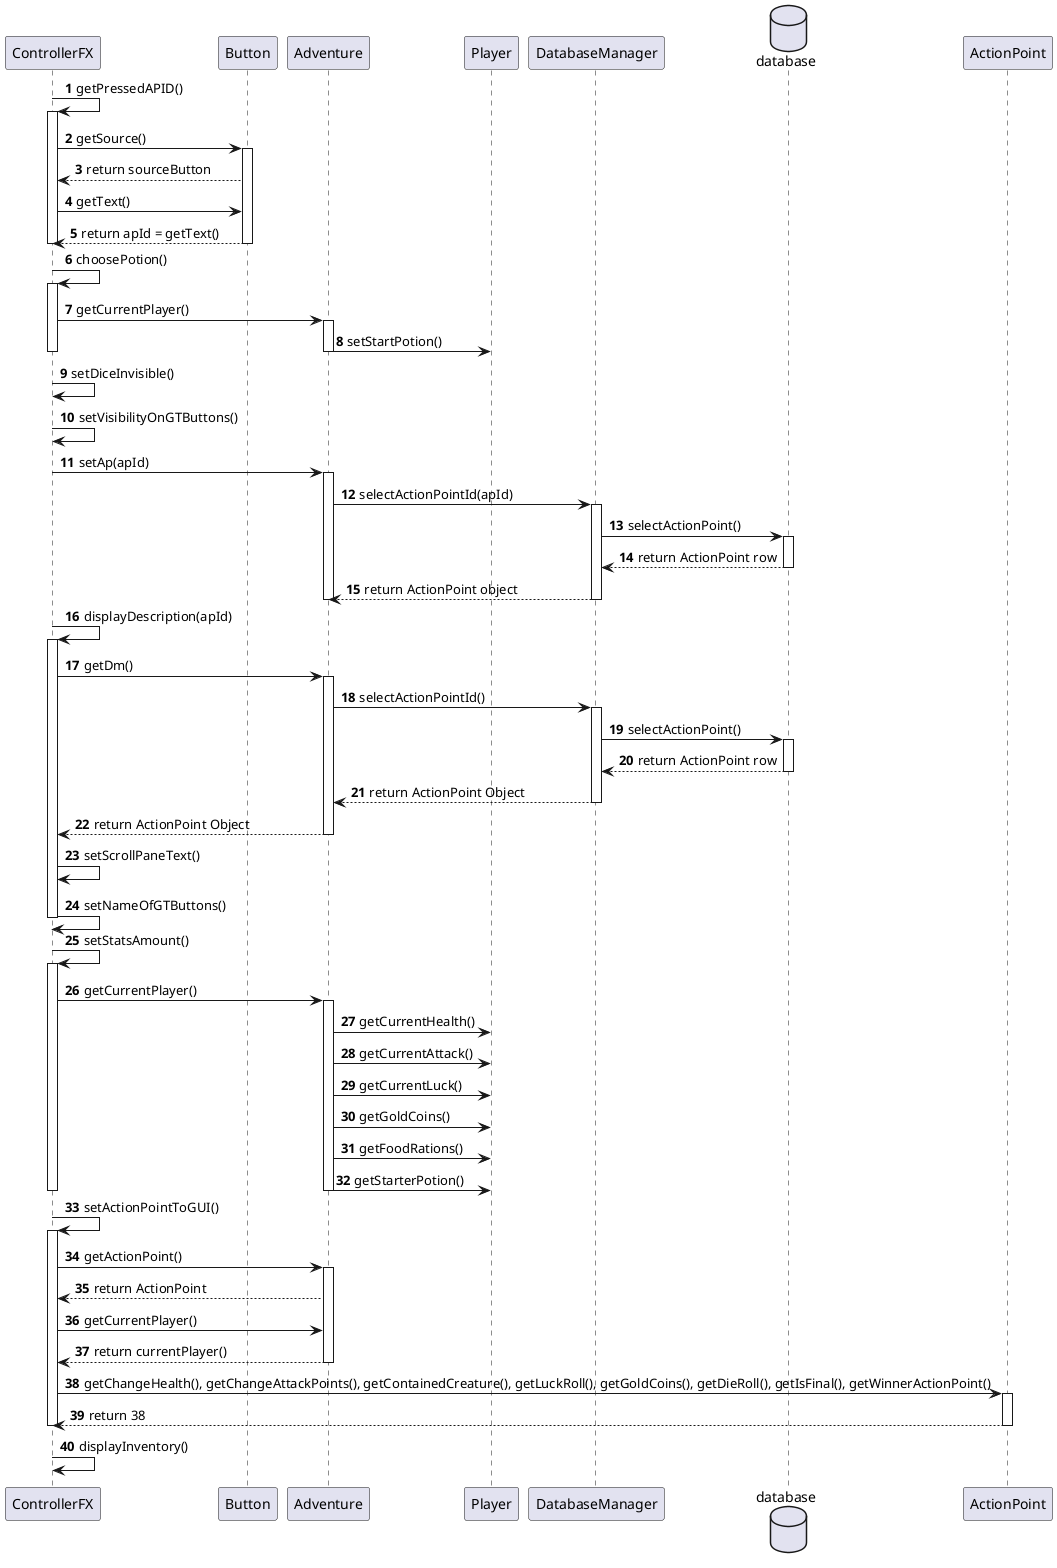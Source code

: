 @startuml
'https://plantuml.com/sequence-diagram

autonumber

ControllerFX -> ControllerFX: getPressedAPID()
activate ControllerFX
ControllerFX -> Button: getSource()
activate Button
Button --> ControllerFX: return sourceButton
ControllerFX -> Button: getText()
Button --> ControllerFX: return apId = getText()
deactivate Button
deactivate ControllerFX
ControllerFX -> ControllerFX: choosePotion()
activate ControllerFX
ControllerFX -> Adventure: getCurrentPlayer()
activate Adventure
Adventure -> Player: setStartPotion()
deactivate Adventure
deactivate ControllerFX
ControllerFX -> ControllerFX: setDiceInvisible()
ControllerFX -> ControllerFX: setVisibilityOnGTButtons()
ControllerFX -> Adventure: setAp(apId)
activate Adventure
Adventure -> DatabaseManager: selectActionPointId(apId)
activate DatabaseManager
Database database as db
DatabaseManager -> db: selectActionPoint()
activate db
db --> DatabaseManager: return ActionPoint row
deactivate db
DatabaseManager --> Adventure: return ActionPoint object
deactivate DatabaseManager
deactivate Adventure
ControllerFX -> ControllerFX: displayDescription(apId)
activate ControllerFX
ControllerFX -> Adventure: getDm()
activate Adventure
Adventure -> DatabaseManager: selectActionPointId()
activate DatabaseManager
DatabaseManager -> db: selectActionPoint()
activate db
db --> DatabaseManager: return ActionPoint row
deactivate db
DatabaseManager --> Adventure: return ActionPoint Object
deactivate DatabaseManager
Adventure --> ControllerFX: return ActionPoint Object
deactivate Adventure
ControllerFX -> ControllerFX: setScrollPaneText()
ControllerFX -> ControllerFX: setNameOfGTButtons()
deactivate ControllerFX
ControllerFX -> ControllerFX: setStatsAmount()
activate ControllerFX
ControllerFX -> Adventure: getCurrentPlayer()
activate Adventure
Adventure -> Player: getCurrentHealth()
Adventure -> Player: getCurrentAttack()
Adventure -> Player: getCurrentLuck()
Adventure -> Player: getGoldCoins()
Adventure -> Player: getFoodRations()
Adventure -> Player: getStarterPotion()
deactivate Adventure
deactivate ControllerFX
ControllerFX -> ControllerFX: setActionPointToGUI()
activate ControllerFX
ControllerFX -> Adventure: getActionPoint()
activate Adventure
Adventure --> ControllerFX: return ActionPoint
ControllerFX -> Adventure: getCurrentPlayer()
Adventure --> ControllerFX: return currentPlayer()
deactivate Adventure
ControllerFX -> ActionPoint: getChangeHealth(), getChangeAttackPoints(), getContainedCreature(), getLuckRoll(), getGoldCoins(), getDieRoll(), getIsFinal(), getWinnerActionPoint()
activate ActionPoint
ActionPoint --> ControllerFX: return 38
deactivate ActionPoint
deactivate ControllerFX
ControllerFX -> ControllerFX: displayInventory()


@enduml